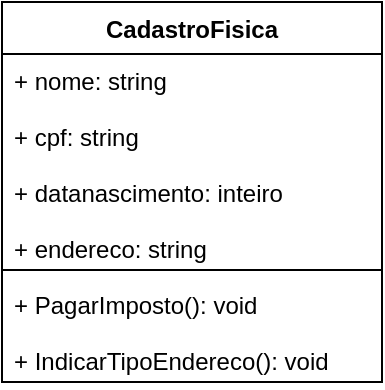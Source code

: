 <mxfile version="15.6.8" type="github">
  <diagram id="b2dktZJbDQfpMzh0wcZC" name="Page-1">
    <mxGraphModel dx="1077" dy="608" grid="1" gridSize="10" guides="1" tooltips="1" connect="1" arrows="1" fold="1" page="1" pageScale="1" pageWidth="827" pageHeight="1169" math="0" shadow="0">
      <root>
        <mxCell id="0" />
        <mxCell id="1" parent="0" />
        <mxCell id="jGs7gPCBUTHgC5eeiBmo-6" value="CadastroFisica" style="swimlane;fontStyle=1;align=center;verticalAlign=top;childLayout=stackLayout;horizontal=1;startSize=26;horizontalStack=0;resizeParent=1;resizeParentMax=0;resizeLast=0;collapsible=1;marginBottom=0;" vertex="1" parent="1">
          <mxGeometry x="334" y="180" width="190" height="190" as="geometry" />
        </mxCell>
        <mxCell id="jGs7gPCBUTHgC5eeiBmo-7" value="+ nome: string&#xa;&#xa;+ cpf: string&#xa;&#xa;+ datanascimento: inteiro&#xa;&#xa;+ endereco: string" style="text;strokeColor=none;fillColor=none;align=left;verticalAlign=top;spacingLeft=4;spacingRight=4;overflow=hidden;rotatable=0;points=[[0,0.5],[1,0.5]];portConstraint=eastwest;" vertex="1" parent="jGs7gPCBUTHgC5eeiBmo-6">
          <mxGeometry y="26" width="190" height="104" as="geometry" />
        </mxCell>
        <mxCell id="jGs7gPCBUTHgC5eeiBmo-8" value="" style="line;strokeWidth=1;fillColor=none;align=left;verticalAlign=middle;spacingTop=-1;spacingLeft=3;spacingRight=3;rotatable=0;labelPosition=right;points=[];portConstraint=eastwest;" vertex="1" parent="jGs7gPCBUTHgC5eeiBmo-6">
          <mxGeometry y="130" width="190" height="8" as="geometry" />
        </mxCell>
        <mxCell id="jGs7gPCBUTHgC5eeiBmo-9" value="+ PagarImposto(): void&#xa;&#xa;+ IndicarTipoEndereco(): void" style="text;strokeColor=none;fillColor=none;align=left;verticalAlign=top;spacingLeft=4;spacingRight=4;overflow=hidden;rotatable=0;points=[[0,0.5],[1,0.5]];portConstraint=eastwest;" vertex="1" parent="jGs7gPCBUTHgC5eeiBmo-6">
          <mxGeometry y="138" width="190" height="52" as="geometry" />
        </mxCell>
      </root>
    </mxGraphModel>
  </diagram>
</mxfile>
